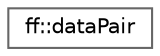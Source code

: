 digraph "类继承关系图"
{
 // LATEX_PDF_SIZE
  bgcolor="transparent";
  edge [fontname=Helvetica,fontsize=10,labelfontname=Helvetica,labelfontsize=10];
  node [fontname=Helvetica,fontsize=10,shape=box,height=0.2,width=0.4];
  rankdir="LR";
  Node0 [id="Node000000",label="ff::dataPair",height=0.2,width=0.4,color="grey40", fillcolor="white", style="filled",URL="$structff_1_1data_pair.html",tooltip=" "];
}
